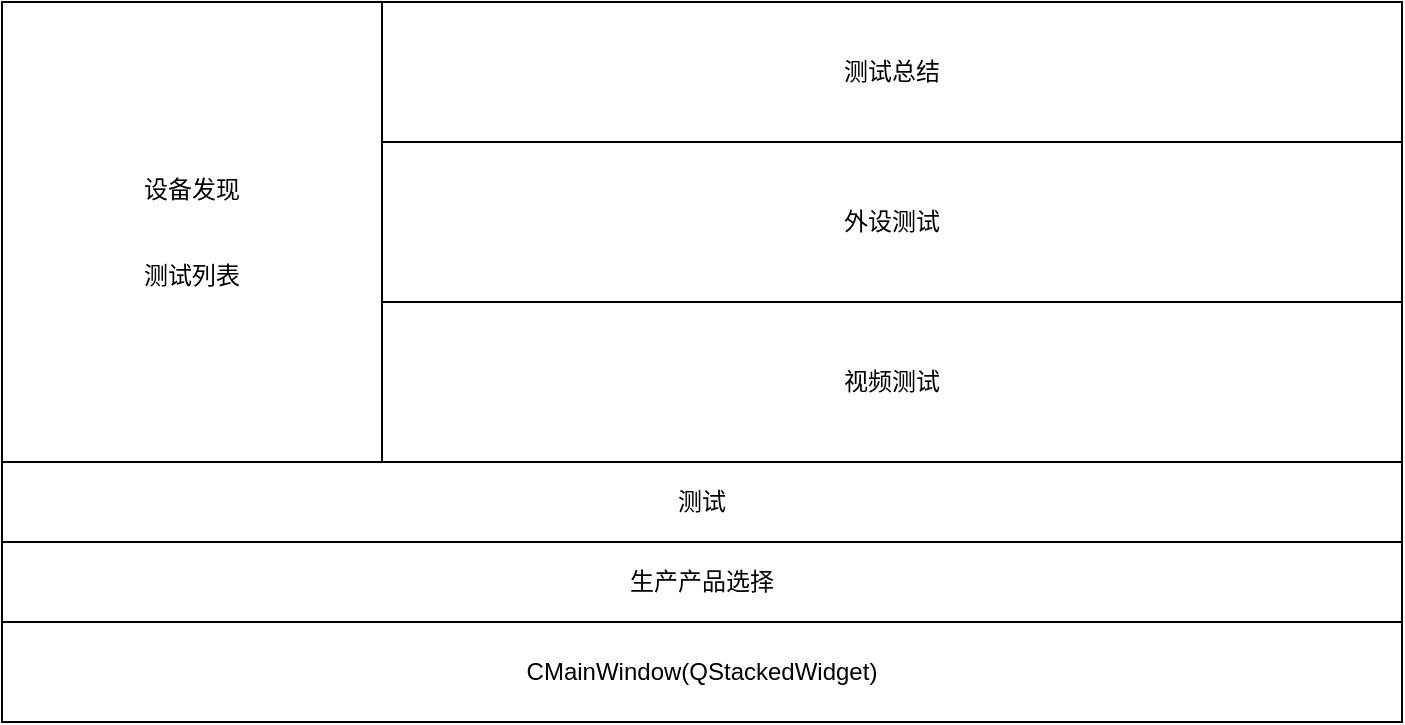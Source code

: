 <mxfile version="14.6.13" type="device"><diagram id="C4Nj-Z5xFHOly6enbBN-" name="第 1 页"><mxGraphModel dx="1422" dy="822" grid="1" gridSize="10" guides="1" tooltips="1" connect="1" arrows="1" fold="1" page="1" pageScale="1" pageWidth="1100" pageHeight="850" math="0" shadow="0"><root><mxCell id="0"/><mxCell id="1" parent="0"/><mxCell id="js0ewkyRNxFQyOe3jTa4-2" value="CMainWindow(QStackedWidget)" style="rounded=0;whiteSpace=wrap;html=1;" vertex="1" parent="1"><mxGeometry x="200" y="520" width="700" height="50" as="geometry"/></mxCell><mxCell id="js0ewkyRNxFQyOe3jTa4-3" value="生产产品选择" style="rounded=0;whiteSpace=wrap;html=1;" vertex="1" parent="1"><mxGeometry x="200" y="480" width="700" height="40" as="geometry"/></mxCell><mxCell id="js0ewkyRNxFQyOe3jTa4-4" value="" style="rounded=0;whiteSpace=wrap;html=1;" vertex="1" parent="1"><mxGeometry x="200" y="210" width="700" height="230" as="geometry"/></mxCell><mxCell id="js0ewkyRNxFQyOe3jTa4-5" value="设备发现&lt;br&gt;&lt;br&gt;&lt;br&gt;测试列表" style="rounded=0;whiteSpace=wrap;html=1;" vertex="1" parent="1"><mxGeometry x="200" y="210" width="190" height="230" as="geometry"/></mxCell><mxCell id="js0ewkyRNxFQyOe3jTa4-6" value="视频测试" style="rounded=0;whiteSpace=wrap;html=1;" vertex="1" parent="1"><mxGeometry x="390" y="360" width="510" height="80" as="geometry"/></mxCell><mxCell id="js0ewkyRNxFQyOe3jTa4-7" value="外设测试" style="rounded=0;whiteSpace=wrap;html=1;" vertex="1" parent="1"><mxGeometry x="390" y="280" width="510" height="80" as="geometry"/></mxCell><mxCell id="js0ewkyRNxFQyOe3jTa4-8" value="测试总结" style="rounded=0;whiteSpace=wrap;html=1;" vertex="1" parent="1"><mxGeometry x="390" y="210" width="510" height="70" as="geometry"/></mxCell><mxCell id="js0ewkyRNxFQyOe3jTa4-9" value="测试" style="rounded=0;whiteSpace=wrap;html=1;" vertex="1" parent="1"><mxGeometry x="200" y="440" width="700" height="40" as="geometry"/></mxCell></root></mxGraphModel></diagram></mxfile>